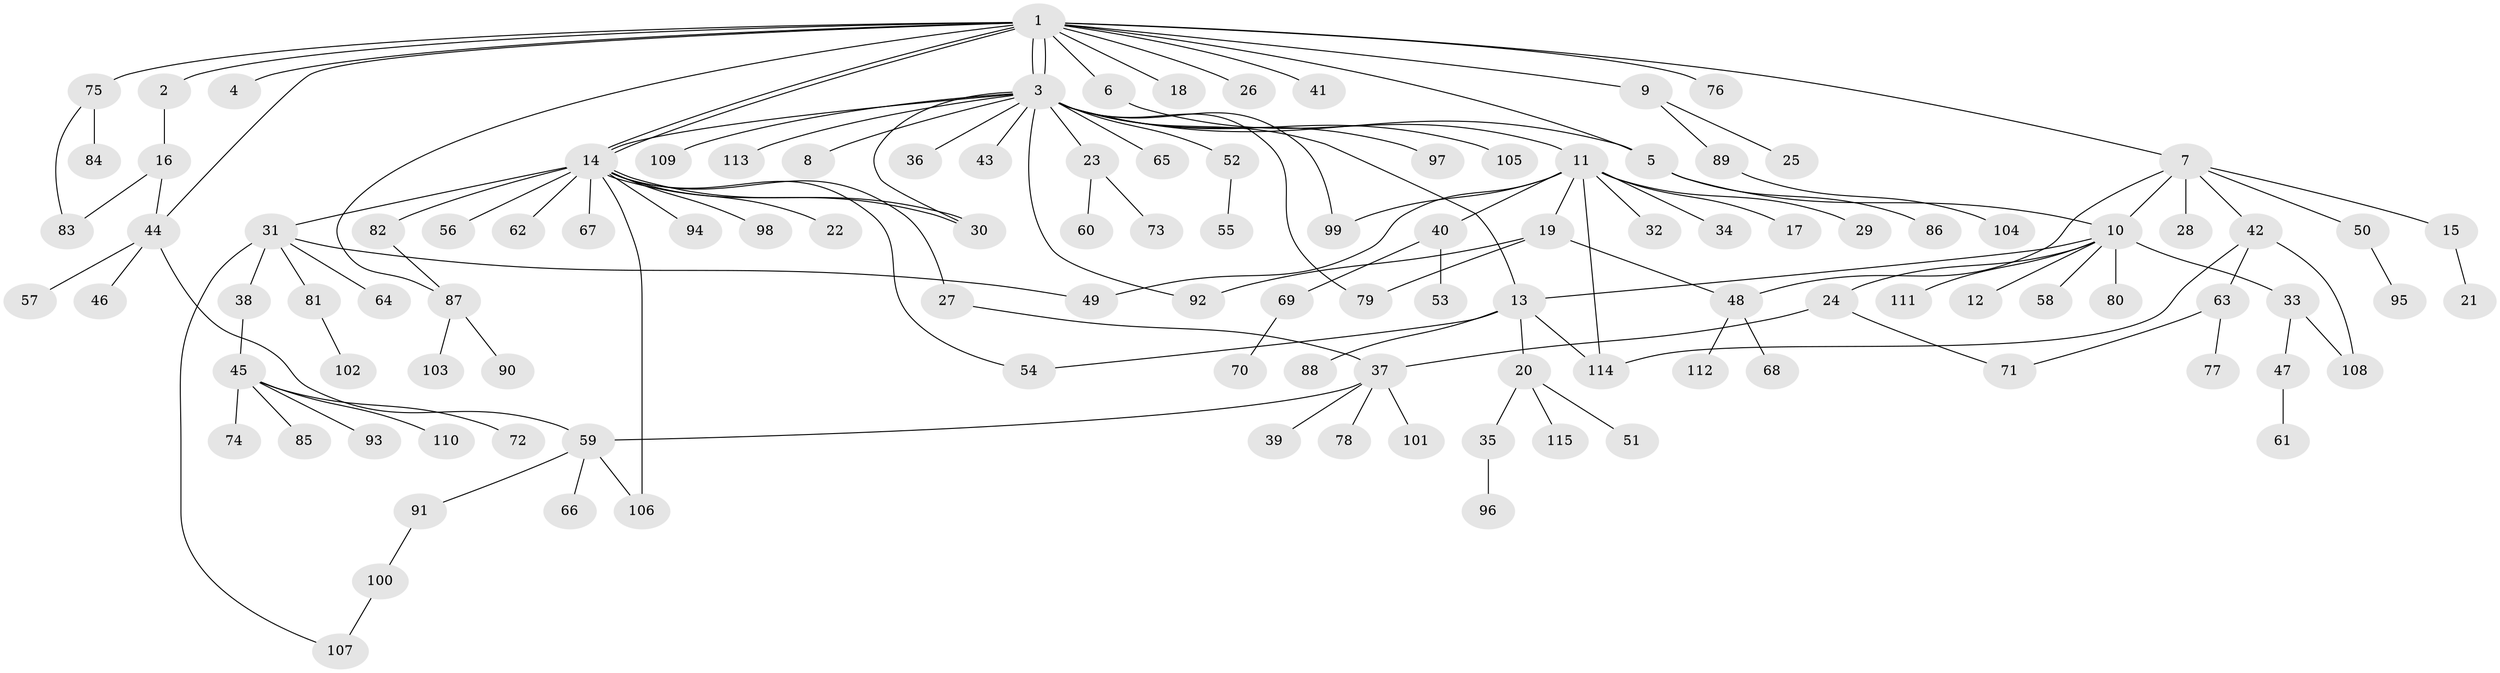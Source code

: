 // Generated by graph-tools (version 1.1) at 2025/48/03/09/25 04:48:07]
// undirected, 115 vertices, 139 edges
graph export_dot {
graph [start="1"]
  node [color=gray90,style=filled];
  1;
  2;
  3;
  4;
  5;
  6;
  7;
  8;
  9;
  10;
  11;
  12;
  13;
  14;
  15;
  16;
  17;
  18;
  19;
  20;
  21;
  22;
  23;
  24;
  25;
  26;
  27;
  28;
  29;
  30;
  31;
  32;
  33;
  34;
  35;
  36;
  37;
  38;
  39;
  40;
  41;
  42;
  43;
  44;
  45;
  46;
  47;
  48;
  49;
  50;
  51;
  52;
  53;
  54;
  55;
  56;
  57;
  58;
  59;
  60;
  61;
  62;
  63;
  64;
  65;
  66;
  67;
  68;
  69;
  70;
  71;
  72;
  73;
  74;
  75;
  76;
  77;
  78;
  79;
  80;
  81;
  82;
  83;
  84;
  85;
  86;
  87;
  88;
  89;
  90;
  91;
  92;
  93;
  94;
  95;
  96;
  97;
  98;
  99;
  100;
  101;
  102;
  103;
  104;
  105;
  106;
  107;
  108;
  109;
  110;
  111;
  112;
  113;
  114;
  115;
  1 -- 2;
  1 -- 3;
  1 -- 3;
  1 -- 4;
  1 -- 5;
  1 -- 6;
  1 -- 7;
  1 -- 9;
  1 -- 14;
  1 -- 14;
  1 -- 18;
  1 -- 26;
  1 -- 41;
  1 -- 44;
  1 -- 75;
  1 -- 76;
  1 -- 87;
  2 -- 16;
  3 -- 5;
  3 -- 8;
  3 -- 13;
  3 -- 14;
  3 -- 23;
  3 -- 30;
  3 -- 36;
  3 -- 43;
  3 -- 52;
  3 -- 65;
  3 -- 79;
  3 -- 92;
  3 -- 97;
  3 -- 99;
  3 -- 105;
  3 -- 109;
  3 -- 113;
  5 -- 10;
  5 -- 86;
  6 -- 11;
  7 -- 10;
  7 -- 15;
  7 -- 28;
  7 -- 42;
  7 -- 48;
  7 -- 50;
  9 -- 25;
  9 -- 89;
  10 -- 12;
  10 -- 13;
  10 -- 24;
  10 -- 33;
  10 -- 58;
  10 -- 80;
  10 -- 111;
  11 -- 17;
  11 -- 19;
  11 -- 29;
  11 -- 32;
  11 -- 34;
  11 -- 40;
  11 -- 49;
  11 -- 99;
  11 -- 114;
  13 -- 20;
  13 -- 54;
  13 -- 88;
  13 -- 114;
  14 -- 22;
  14 -- 27;
  14 -- 30;
  14 -- 30;
  14 -- 31;
  14 -- 54;
  14 -- 56;
  14 -- 62;
  14 -- 67;
  14 -- 82;
  14 -- 94;
  14 -- 98;
  14 -- 106;
  15 -- 21;
  16 -- 44;
  16 -- 83;
  19 -- 48;
  19 -- 79;
  19 -- 92;
  20 -- 35;
  20 -- 51;
  20 -- 115;
  23 -- 60;
  23 -- 73;
  24 -- 37;
  24 -- 71;
  27 -- 37;
  31 -- 38;
  31 -- 49;
  31 -- 64;
  31 -- 81;
  31 -- 107;
  33 -- 47;
  33 -- 108;
  35 -- 96;
  37 -- 39;
  37 -- 59;
  37 -- 78;
  37 -- 101;
  38 -- 45;
  40 -- 53;
  40 -- 69;
  42 -- 63;
  42 -- 108;
  42 -- 114;
  44 -- 46;
  44 -- 57;
  44 -- 59;
  45 -- 72;
  45 -- 74;
  45 -- 85;
  45 -- 93;
  45 -- 110;
  47 -- 61;
  48 -- 68;
  48 -- 112;
  50 -- 95;
  52 -- 55;
  59 -- 66;
  59 -- 91;
  59 -- 106;
  63 -- 71;
  63 -- 77;
  69 -- 70;
  75 -- 83;
  75 -- 84;
  81 -- 102;
  82 -- 87;
  87 -- 90;
  87 -- 103;
  89 -- 104;
  91 -- 100;
  100 -- 107;
}
